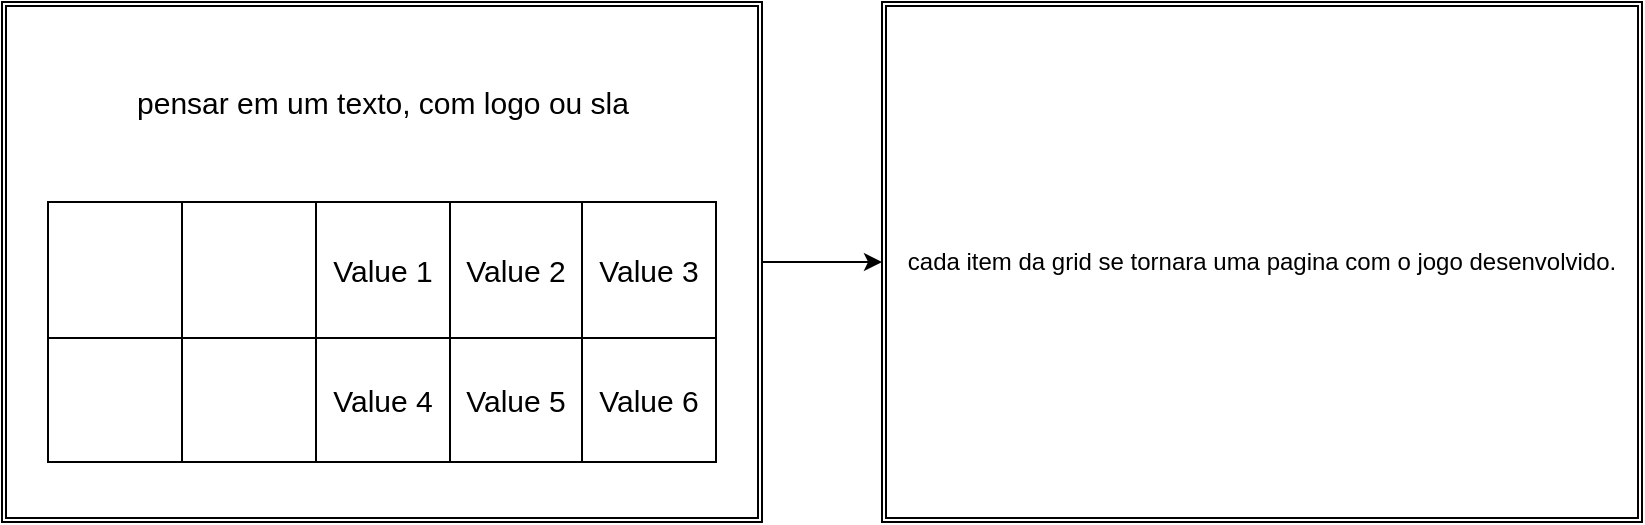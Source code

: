 <mxfile>
    <diagram id="SVtE_0mRjmbx8p5n_cGS" name="Page-1">
        <mxGraphModel dx="985" dy="435" grid="1" gridSize="10" guides="1" tooltips="1" connect="1" arrows="1" fold="1" page="1" pageScale="1" pageWidth="850" pageHeight="1100" math="0" shadow="0">
            <root>
                <mxCell id="0"/>
                <mxCell id="1" parent="0"/>
                <mxCell id="26" value="" style="edgeStyle=none;html=1;fontSize=15;" edge="1" parent="1" source="9" target="25">
                    <mxGeometry relative="1" as="geometry"/>
                </mxCell>
                <mxCell id="9" value="" style="shape=ext;double=1;rounded=0;whiteSpace=wrap;html=1;" vertex="1" parent="1">
                    <mxGeometry x="500" y="10" width="380" height="260" as="geometry"/>
                </mxCell>
                <mxCell id="24" value="pensar em um texto, com logo ou sla" style="text;html=1;align=center;verticalAlign=middle;resizable=0;points=[];autosize=1;strokeColor=none;fillColor=none;fontSize=15;" vertex="1" parent="1">
                    <mxGeometry x="555" y="45" width="270" height="30" as="geometry"/>
                </mxCell>
                <mxCell id="25" value="cada item da grid se tornara uma pagina com o jogo desenvolvido." style="shape=ext;double=1;rounded=0;whiteSpace=wrap;html=1;" vertex="1" parent="1">
                    <mxGeometry x="940" y="10" width="380" height="260" as="geometry"/>
                </mxCell>
                <mxCell id="27" value="" style="childLayout=tableLayout;recursiveResize=0;shadow=0;fillColor=none;fontSize=15;" vertex="1" parent="1">
                    <mxGeometry x="523" y="110" width="334" height="130" as="geometry"/>
                </mxCell>
                <mxCell id="28" value="" style="shape=tableRow;horizontal=0;startSize=0;swimlaneHead=0;swimlaneBody=0;top=0;left=0;bottom=0;right=0;dropTarget=0;collapsible=0;recursiveResize=0;expand=0;fontStyle=0;fillColor=none;strokeColor=inherit;fontSize=15;" vertex="1" parent="27">
                    <mxGeometry width="334" height="68" as="geometry"/>
                </mxCell>
                <mxCell id="46" style="connectable=0;recursiveResize=0;strokeColor=inherit;fillColor=none;align=center;whiteSpace=wrap;html=1;fontSize=15;" vertex="1" parent="28">
                    <mxGeometry width="67" height="68" as="geometry">
                        <mxRectangle width="67" height="68" as="alternateBounds"/>
                    </mxGeometry>
                </mxCell>
                <mxCell id="44" style="connectable=0;recursiveResize=0;strokeColor=inherit;fillColor=none;align=center;whiteSpace=wrap;html=1;fontSize=15;" vertex="1" parent="28">
                    <mxGeometry x="67" width="67" height="68" as="geometry">
                        <mxRectangle width="67" height="68" as="alternateBounds"/>
                    </mxGeometry>
                </mxCell>
                <mxCell id="29" value="Value 1" style="connectable=0;recursiveResize=0;strokeColor=inherit;fillColor=none;align=center;whiteSpace=wrap;html=1;fontSize=15;" vertex="1" parent="28">
                    <mxGeometry x="134" width="67" height="68" as="geometry">
                        <mxRectangle width="67" height="68" as="alternateBounds"/>
                    </mxGeometry>
                </mxCell>
                <mxCell id="30" value="Value 2" style="connectable=0;recursiveResize=0;strokeColor=inherit;fillColor=none;align=center;whiteSpace=wrap;html=1;fontSize=15;" vertex="1" parent="28">
                    <mxGeometry x="201" width="66" height="68" as="geometry">
                        <mxRectangle width="66" height="68" as="alternateBounds"/>
                    </mxGeometry>
                </mxCell>
                <mxCell id="31" value="Value 3" style="connectable=0;recursiveResize=0;strokeColor=inherit;fillColor=none;align=center;whiteSpace=wrap;html=1;fontSize=15;" vertex="1" parent="28">
                    <mxGeometry x="267" width="67" height="68" as="geometry">
                        <mxRectangle width="67" height="68" as="alternateBounds"/>
                    </mxGeometry>
                </mxCell>
                <mxCell id="32" style="shape=tableRow;horizontal=0;startSize=0;swimlaneHead=0;swimlaneBody=0;top=0;left=0;bottom=0;right=0;dropTarget=0;collapsible=0;recursiveResize=0;expand=0;fontStyle=0;fillColor=none;strokeColor=inherit;fontSize=15;" vertex="1" parent="27">
                    <mxGeometry y="68" width="334" height="62" as="geometry"/>
                </mxCell>
                <mxCell id="47" style="connectable=0;recursiveResize=0;strokeColor=inherit;fillColor=none;align=center;whiteSpace=wrap;html=1;fontSize=15;" vertex="1" parent="32">
                    <mxGeometry width="67" height="62" as="geometry">
                        <mxRectangle width="67" height="62" as="alternateBounds"/>
                    </mxGeometry>
                </mxCell>
                <mxCell id="45" style="connectable=0;recursiveResize=0;strokeColor=inherit;fillColor=none;align=center;whiteSpace=wrap;html=1;fontSize=15;" vertex="1" parent="32">
                    <mxGeometry x="67" width="67" height="62" as="geometry">
                        <mxRectangle width="67" height="62" as="alternateBounds"/>
                    </mxGeometry>
                </mxCell>
                <mxCell id="33" value="Value 4" style="connectable=0;recursiveResize=0;strokeColor=inherit;fillColor=none;align=center;whiteSpace=wrap;html=1;fontSize=15;" vertex="1" parent="32">
                    <mxGeometry x="134" width="67" height="62" as="geometry">
                        <mxRectangle width="67" height="62" as="alternateBounds"/>
                    </mxGeometry>
                </mxCell>
                <mxCell id="34" value="Value 5" style="connectable=0;recursiveResize=0;strokeColor=inherit;fillColor=none;align=center;whiteSpace=wrap;html=1;fontSize=15;" vertex="1" parent="32">
                    <mxGeometry x="201" width="66" height="62" as="geometry">
                        <mxRectangle width="66" height="62" as="alternateBounds"/>
                    </mxGeometry>
                </mxCell>
                <mxCell id="35" value="Value 6" style="connectable=0;recursiveResize=0;strokeColor=inherit;fillColor=none;align=center;whiteSpace=wrap;html=1;fontSize=15;" vertex="1" parent="32">
                    <mxGeometry x="267" width="67" height="62" as="geometry">
                        <mxRectangle width="67" height="62" as="alternateBounds"/>
                    </mxGeometry>
                </mxCell>
            </root>
        </mxGraphModel>
    </diagram>
</mxfile>